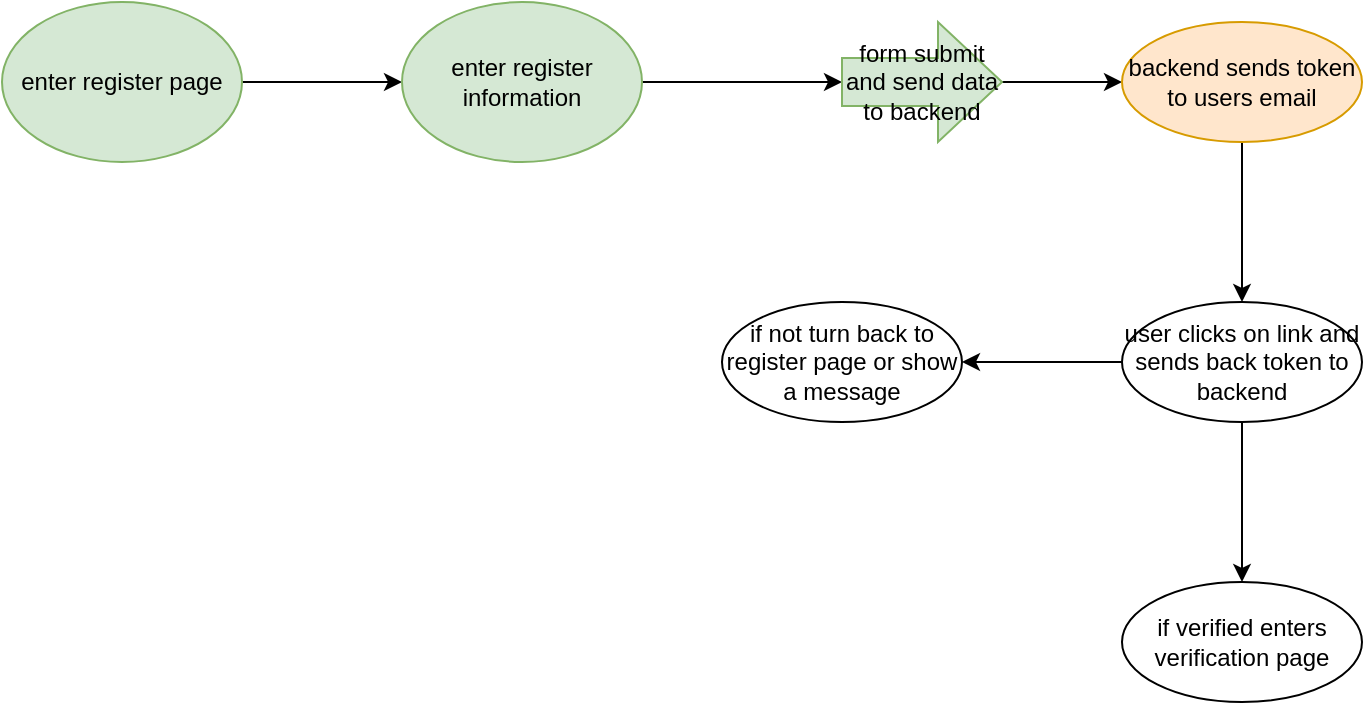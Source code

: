 <mxfile version="20.5.3" type="github"><diagram id="8rr9EYYALAZunuuwzkcw" name="Page-1"><mxGraphModel dx="782" dy="428" grid="1" gridSize="10" guides="1" tooltips="1" connect="1" arrows="1" fold="1" page="1" pageScale="1" pageWidth="827" pageHeight="1169" math="0" shadow="0"><root><mxCell id="0"/><mxCell id="1" parent="0"/><mxCell id="p3LRdEzmDAd-YUCwYxpT-5" value="" style="edgeStyle=orthogonalEdgeStyle;rounded=0;orthogonalLoop=1;jettySize=auto;html=1;fontFamily=Times New Roman;" edge="1" parent="1" source="p3LRdEzmDAd-YUCwYxpT-1" target="p3LRdEzmDAd-YUCwYxpT-4"><mxGeometry relative="1" as="geometry"/></mxCell><mxCell id="p3LRdEzmDAd-YUCwYxpT-1" value="&lt;font&gt;enter register page&lt;/font&gt;" style="ellipse;whiteSpace=wrap;html=1;fontFamily=Helvetica;fillColor=#d5e8d4;strokeColor=#82b366;" vertex="1" parent="1"><mxGeometry x="30" y="10" width="120" height="80" as="geometry"/></mxCell><mxCell id="p3LRdEzmDAd-YUCwYxpT-7" value="" style="edgeStyle=orthogonalEdgeStyle;rounded=0;orthogonalLoop=1;jettySize=auto;html=1;fontFamily=Times New Roman;" edge="1" parent="1" source="p3LRdEzmDAd-YUCwYxpT-4" target="p3LRdEzmDAd-YUCwYxpT-6"><mxGeometry relative="1" as="geometry"/></mxCell><mxCell id="p3LRdEzmDAd-YUCwYxpT-4" value="&lt;font&gt;enter register information&lt;/font&gt;" style="ellipse;whiteSpace=wrap;html=1;fontFamily=Helvetica;fillColor=#d5e8d4;strokeColor=#82b366;" vertex="1" parent="1"><mxGeometry x="230" y="10" width="120" height="80" as="geometry"/></mxCell><mxCell id="p3LRdEzmDAd-YUCwYxpT-9" value="" style="edgeStyle=orthogonalEdgeStyle;rounded=0;orthogonalLoop=1;jettySize=auto;html=1;fontFamily=Times New Roman;" edge="1" parent="1" source="p3LRdEzmDAd-YUCwYxpT-6" target="p3LRdEzmDAd-YUCwYxpT-8"><mxGeometry relative="1" as="geometry"/></mxCell><mxCell id="p3LRdEzmDAd-YUCwYxpT-6" value="form submit and send data to backend" style="shape=singleArrow;whiteSpace=wrap;html=1;arrowWidth=0.4;arrowSize=0.4;fillColor=#d5e8d4;strokeColor=#82b366;" vertex="1" parent="1"><mxGeometry x="450" y="20" width="80" height="60" as="geometry"/></mxCell><mxCell id="p3LRdEzmDAd-YUCwYxpT-11" value="" style="edgeStyle=orthogonalEdgeStyle;rounded=0;orthogonalLoop=1;jettySize=auto;html=1;fontFamily=Times New Roman;" edge="1" parent="1" source="p3LRdEzmDAd-YUCwYxpT-8" target="p3LRdEzmDAd-YUCwYxpT-10"><mxGeometry relative="1" as="geometry"/></mxCell><mxCell id="p3LRdEzmDAd-YUCwYxpT-8" value="backend sends token to users email" style="ellipse;whiteSpace=wrap;html=1;fillColor=#ffe6cc;strokeColor=#d79b00;" vertex="1" parent="1"><mxGeometry x="590" y="20" width="120" height="60" as="geometry"/></mxCell><mxCell id="p3LRdEzmDAd-YUCwYxpT-13" value="" style="edgeStyle=orthogonalEdgeStyle;rounded=0;orthogonalLoop=1;jettySize=auto;html=1;fontFamily=Times New Roman;" edge="1" parent="1" source="p3LRdEzmDAd-YUCwYxpT-10" target="p3LRdEzmDAd-YUCwYxpT-12"><mxGeometry relative="1" as="geometry"/></mxCell><mxCell id="p3LRdEzmDAd-YUCwYxpT-15" value="" style="edgeStyle=orthogonalEdgeStyle;rounded=0;orthogonalLoop=1;jettySize=auto;html=1;fontFamily=Times New Roman;" edge="1" parent="1" source="p3LRdEzmDAd-YUCwYxpT-10" target="p3LRdEzmDAd-YUCwYxpT-14"><mxGeometry relative="1" as="geometry"/></mxCell><mxCell id="p3LRdEzmDAd-YUCwYxpT-10" value="user clicks on link and sends back token to backend" style="ellipse;whiteSpace=wrap;html=1;" vertex="1" parent="1"><mxGeometry x="590" y="160" width="120" height="60" as="geometry"/></mxCell><mxCell id="p3LRdEzmDAd-YUCwYxpT-12" value="if verified enters verification page" style="ellipse;whiteSpace=wrap;html=1;" vertex="1" parent="1"><mxGeometry x="590" y="300" width="120" height="60" as="geometry"/></mxCell><mxCell id="p3LRdEzmDAd-YUCwYxpT-14" value="if not turn back to register page or show a message" style="ellipse;whiteSpace=wrap;html=1;" vertex="1" parent="1"><mxGeometry x="390" y="160" width="120" height="60" as="geometry"/></mxCell></root></mxGraphModel></diagram></mxfile>